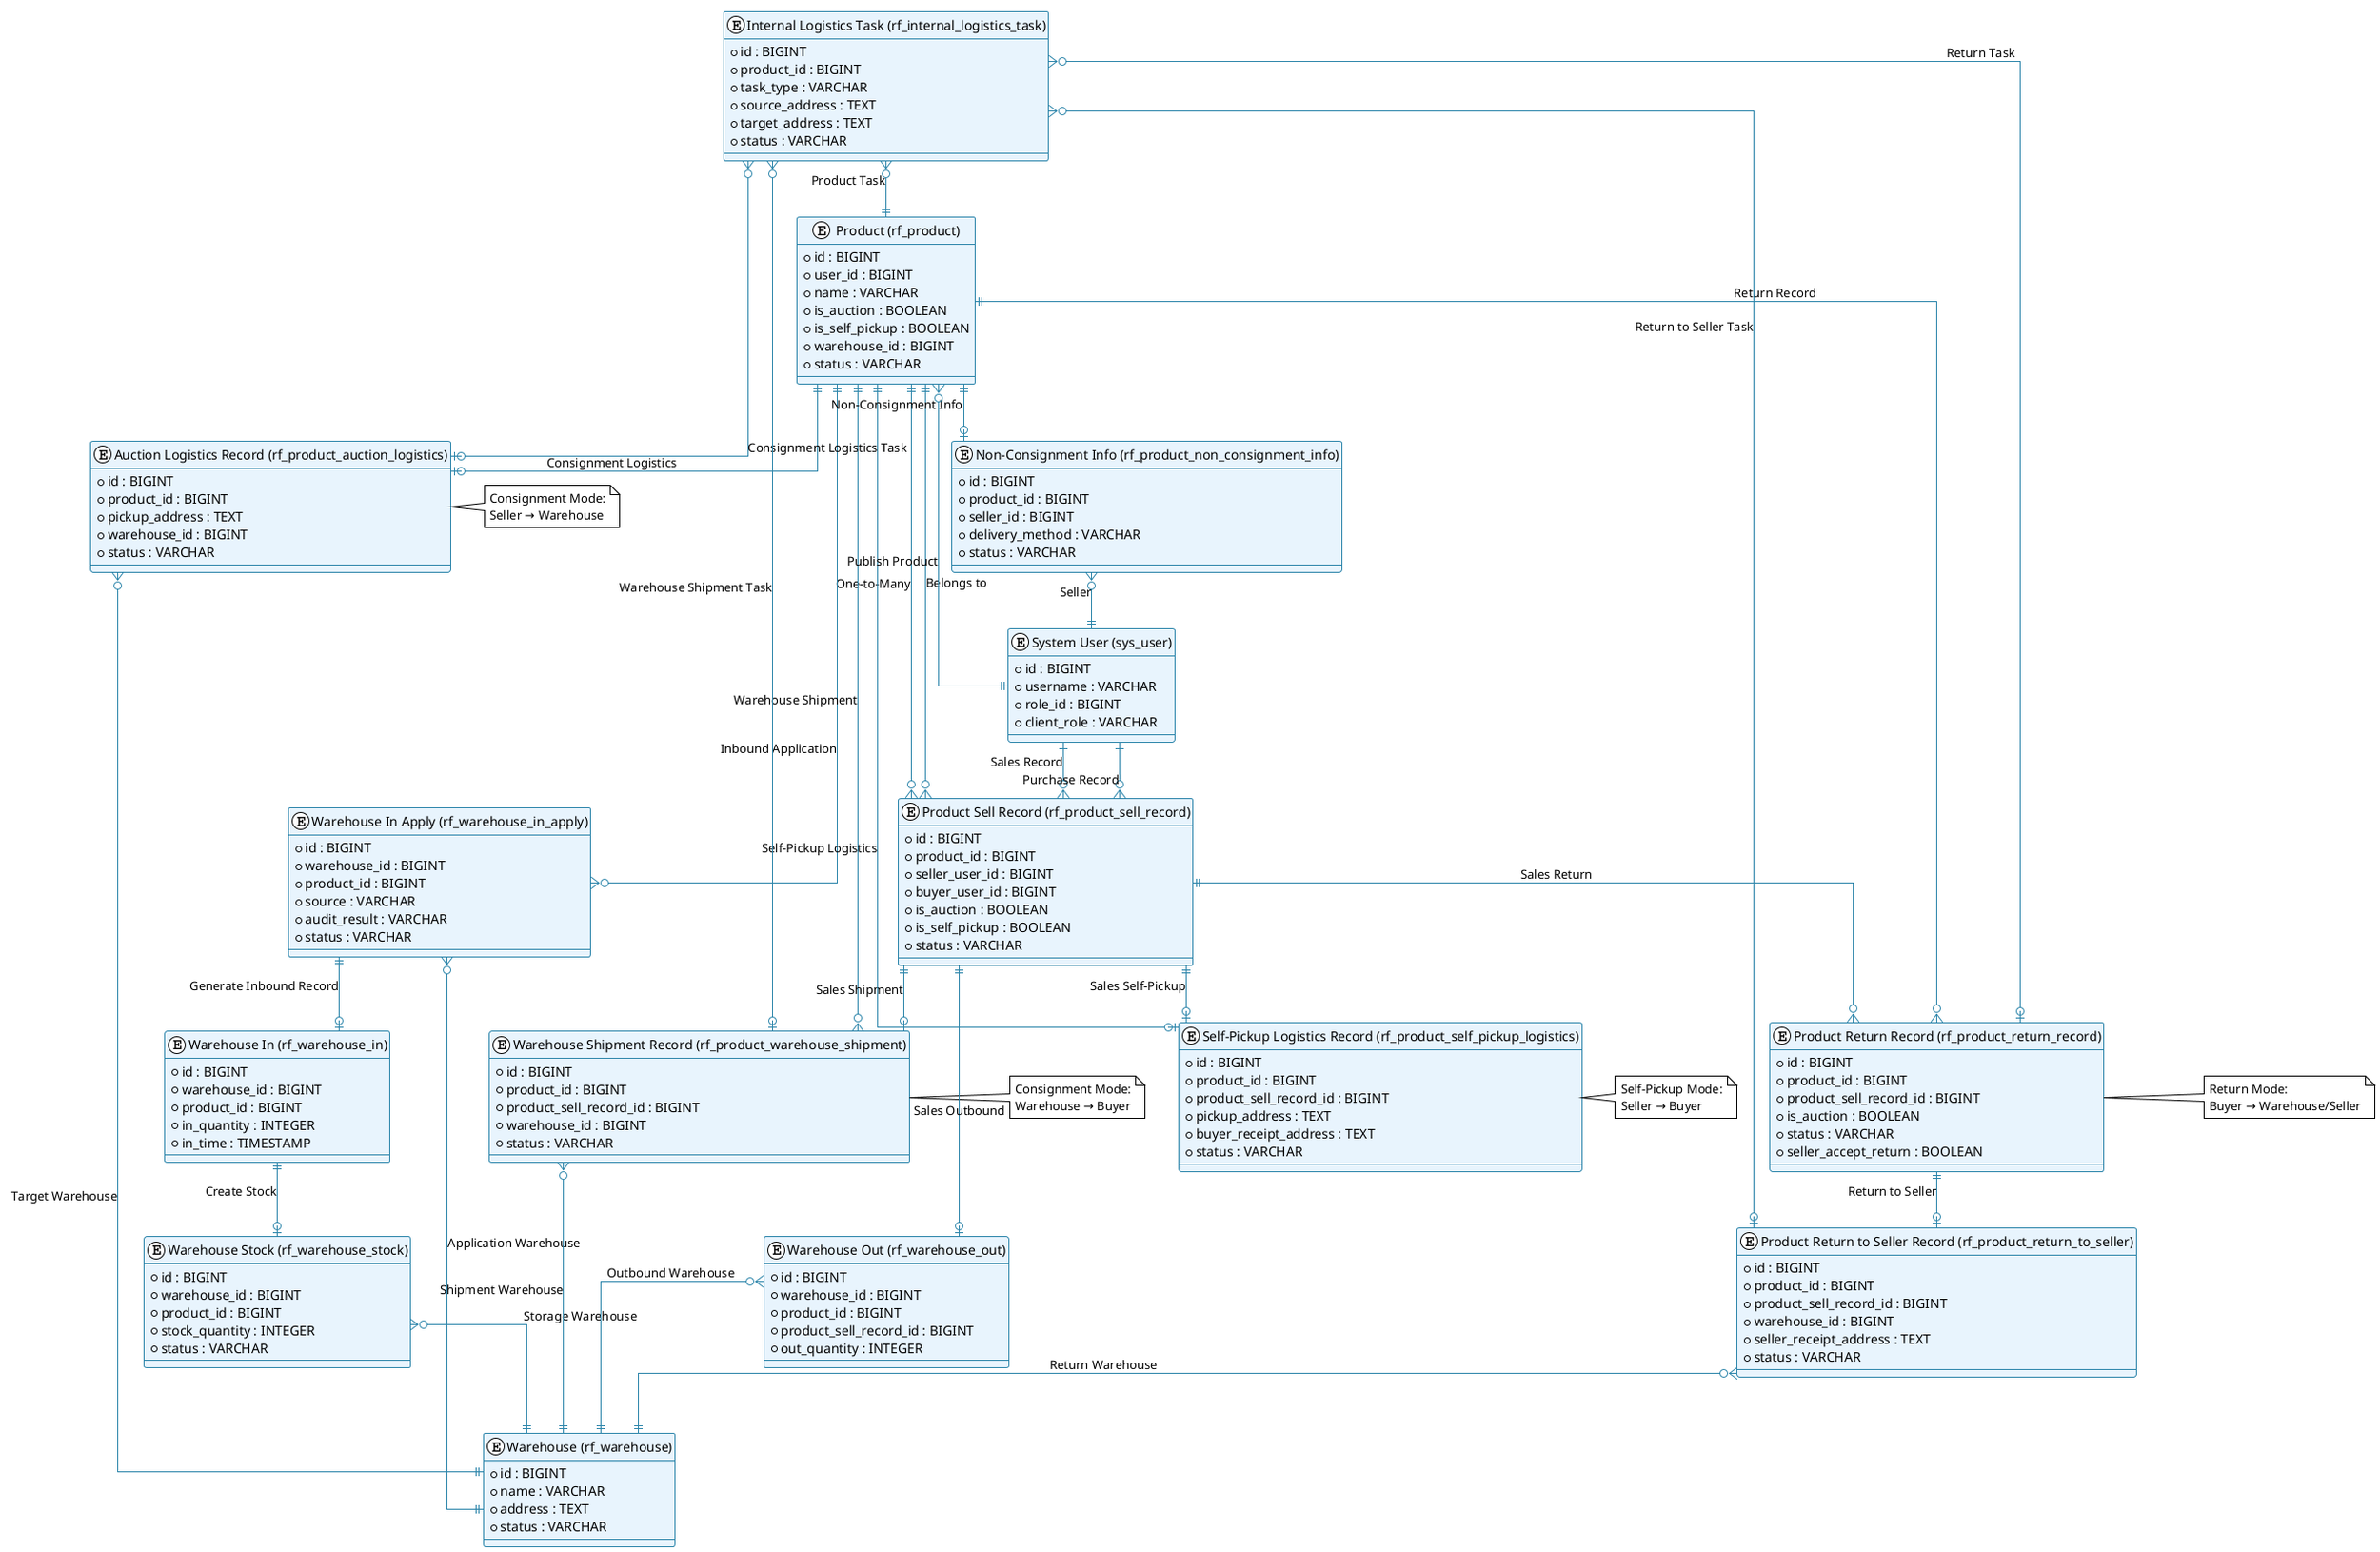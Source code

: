 @startuml Product Flow Entity Relationship Diagram

!theme plain
skinparam linetype ortho
skinparam backgroundColor #FFFFFF
skinparam class {
    BackgroundColor #E8F4FD
    BorderColor #2E86AB
    ArrowColor #2E86AB
}

' Core Entities
entity "Product (rf_product)" as Product {
    + id : BIGINT
    + user_id : BIGINT
    + name : VARCHAR
    + is_auction : BOOLEAN
    + is_self_pickup : BOOLEAN
    + warehouse_id : BIGINT
    + status : VARCHAR
}

entity "Product Sell Record (rf_product_sell_record)" as SellRecord {
    + id : BIGINT
    + product_id : BIGINT
    + seller_user_id : BIGINT
    + buyer_user_id : BIGINT
    + is_auction : BOOLEAN
    + is_self_pickup : BOOLEAN
    + status : VARCHAR
}

' Consignment Mode Related Entities
entity "Auction Logistics Record (rf_product_auction_logistics)" as AuctionLogistics {
    + id : BIGINT
    + product_id : BIGINT
    + pickup_address : TEXT
    + warehouse_id : BIGINT
    + status : VARCHAR
}

entity "Warehouse In Apply (rf_warehouse_in_apply)" as WarehouseInApply {
    + id : BIGINT
    + warehouse_id : BIGINT
    + product_id : BIGINT
    + source : VARCHAR
    + audit_result : VARCHAR
    + status : VARCHAR
}

entity "Warehouse In (rf_warehouse_in)" as WarehouseIn {
    + id : BIGINT
    + warehouse_id : BIGINT
    + product_id : BIGINT
    + in_quantity : INTEGER
    + in_time : TIMESTAMP
}

entity "Warehouse Stock (rf_warehouse_stock)" as WarehouseStock {
    + id : BIGINT
    + warehouse_id : BIGINT
    + product_id : BIGINT
    + stock_quantity : INTEGER
    + status : VARCHAR
}

entity "Warehouse Shipment Record (rf_product_warehouse_shipment)" as WarehouseShipment {
    + id : BIGINT
    + product_id : BIGINT
    + product_sell_record_id : BIGINT
    + warehouse_id : BIGINT
    + status : VARCHAR
}

entity "Warehouse Out (rf_warehouse_out)" as WarehouseOut {
    + id : BIGINT
    + warehouse_id : BIGINT
    + product_id : BIGINT
    + product_sell_record_id : BIGINT
    + out_quantity : INTEGER
}

' Self-Pickup Mode Related Entities
entity "Self-Pickup Logistics Record (rf_product_self_pickup_logistics)" as SelfPickupLogistics {
    + id : BIGINT
    + product_id : BIGINT
    + product_sell_record_id : BIGINT
    + pickup_address : TEXT
    + buyer_receipt_address : TEXT
    + status : VARCHAR
}

entity "Non-Consignment Info (rf_product_non_consignment_info)" as NonConsignmentInfo {
    + id : BIGINT
    + product_id : BIGINT
    + seller_id : BIGINT
    + delivery_method : VARCHAR
    + status : VARCHAR
}

' Return Related Entities
entity "Product Return Record (rf_product_return_record)" as ReturnRecord {
    + id : BIGINT
    + product_id : BIGINT
    + product_sell_record_id : BIGINT
    + is_auction : BOOLEAN
    + status : VARCHAR
    + seller_accept_return : BOOLEAN
}

entity "Product Return to Seller Record (rf_product_return_to_seller)" as ReturnToSeller {
    + id : BIGINT
    + product_id : BIGINT
    + product_sell_record_id : BIGINT
    + warehouse_id : BIGINT
    + seller_receipt_address : TEXT
    + status : VARCHAR
}

' Logistics Task Entity
entity "Internal Logistics Task (rf_internal_logistics_task)" as LogisticsTask {
    + id : BIGINT
    + product_id : BIGINT
    + task_type : VARCHAR
    + source_address : TEXT
    + target_address : TEXT
    + status : VARCHAR
}

' Warehouse Entity
entity "Warehouse (rf_warehouse)" as Warehouse {
    + id : BIGINT
    + name : VARCHAR
    + address : TEXT
    + status : VARCHAR
}

' User Entity
entity "System User (sys_user)" as User {
    + id : BIGINT
    + username : VARCHAR
    + role_id : BIGINT
    + client_role : VARCHAR
}

' Relationship Definitions

' Product and Sell Record Relationship
Product ||--o{ SellRecord : "One-to-Many"
SellRecord }o--|| Product : "Belongs to"

' Consignment Mode Relationships
Product ||--o| AuctionLogistics : "Consignment Logistics"
AuctionLogistics }o--|| Warehouse : "Target Warehouse"

Product ||--o{ WarehouseInApply : "Inbound Application"
WarehouseInApply }o--|| Warehouse : "Application Warehouse"
WarehouseInApply ||--o| WarehouseIn : "Generate Inbound Record"

WarehouseIn ||--o| WarehouseStock : "Create Stock"
WarehouseStock }o--|| Warehouse : "Storage Warehouse"

Product ||--o{ WarehouseShipment : "Warehouse Shipment"
WarehouseShipment }o--|| Warehouse : "Shipment Warehouse"
SellRecord ||--o| WarehouseShipment : "Sales Shipment"

WarehouseOut }o--|| Warehouse : "Outbound Warehouse"
SellRecord ||--o| WarehouseOut : "Sales Outbound"

' Self-Pickup Mode Relationships
Product ||--o| SelfPickupLogistics : "Self-Pickup Logistics"
SellRecord ||--o| SelfPickupLogistics : "Sales Self-Pickup"

Product ||--o| NonConsignmentInfo : "Non-Consignment Info"
NonConsignmentInfo }o--|| User : "Seller"

' Return Relationships
Product ||--o{ ReturnRecord : "Return Record"
SellRecord ||--o{ ReturnRecord : "Sales Return"

ReturnRecord ||--o| ReturnToSeller : "Return to Seller"
ReturnToSeller }o--|| Warehouse : "Return Warehouse"

' Logistics Task Relationships
LogisticsTask }o--|| Product : "Product Task"
LogisticsTask }o--o| AuctionLogistics : "Consignment Logistics Task"
LogisticsTask }o--o| WarehouseShipment : "Warehouse Shipment Task"
LogisticsTask }o--o| ReturnRecord : "Return Task"
LogisticsTask }o--o| ReturnToSeller : "Return to Seller Task"

' User Relationships
User ||--o{ Product : "Publish Product"
User ||--o{ SellRecord : "Sales Record"
User ||--o{ SellRecord : "Purchase Record"

' Add flow direction notes
note right of AuctionLogistics
  Consignment Mode:
  Seller → Warehouse
end note

note right of WarehouseShipment
  Consignment Mode:
  Warehouse → Buyer
end note

note right of SelfPickupLogistics
  Self-Pickup Mode:
  Seller → Buyer
end note

note right of ReturnRecord
  Return Mode:
  Buyer → Warehouse/Seller
end note

@enduml
